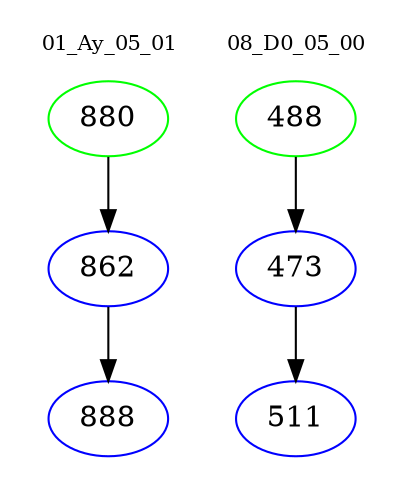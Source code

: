 digraph{
subgraph cluster_0 {
color = white
label = "01_Ay_05_01";
fontsize=10;
T0_880 [label="880", color="green"]
T0_880 -> T0_862 [color="black"]
T0_862 [label="862", color="blue"]
T0_862 -> T0_888 [color="black"]
T0_888 [label="888", color="blue"]
}
subgraph cluster_1 {
color = white
label = "08_D0_05_00";
fontsize=10;
T1_488 [label="488", color="green"]
T1_488 -> T1_473 [color="black"]
T1_473 [label="473", color="blue"]
T1_473 -> T1_511 [color="black"]
T1_511 [label="511", color="blue"]
}
}
